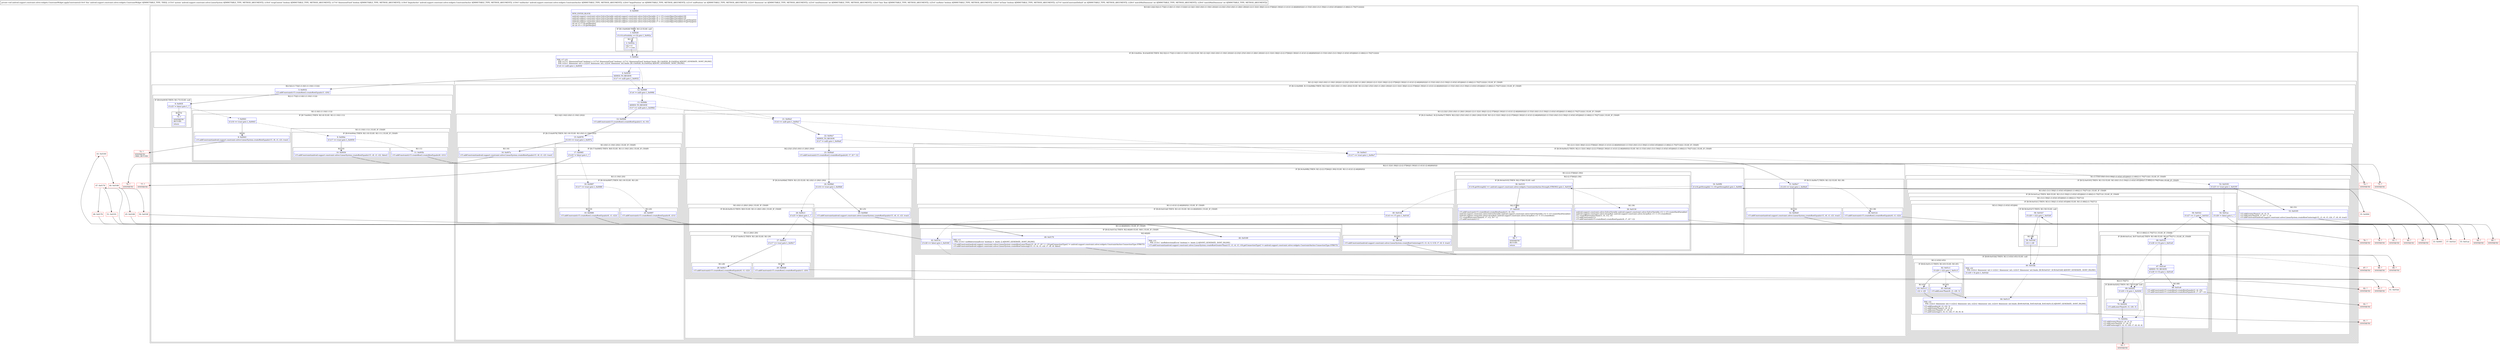 digraph "CFG forandroid.support.constraint.solver.widgets.ConstraintWidget.applyConstraints(Landroid\/support\/constraint\/solver\/LinearSystem;ZZLandroid\/support\/constraint\/solver\/widgets\/ConstraintAnchor;Landroid\/support\/constraint\/solver\/widgets\/ConstraintAnchor;IIIIFZZIII)V" {
subgraph cluster_Region_1954562437 {
label = "R(3:0|(1:2)|(2:5|(2:(1:73)|(1:(1:8)(1:(1:10)(1:11)))))(1:(2:14|(1:16)(1:(0)(1:(1:19)(1:20))))(1:(2:23|(1:25)(1:(0)(1:(1:28)(1:29))))(1:(2:(1:32)(1:38)|(1:(2:(2:37|84)|(1:39)))(1:(1:41)(1:(2:46|49)(0))))(1:(1:53)(1:(0)(1:(3:(1:59)|(1:(1:63)(1:65))|64)(1:(1:68)(2:(1:70)|71)))))))))";
node [shape=record,color=blue];
Node_0 [shape=record,label="{0\:\ 0x0000|MTH_ENTER_BLOCK\l|android.support.constraint.solver.SolverVariable android.support.constraint.solver.SolverVariable r3 = r15.createObjectVariable(r18)\landroid.support.constraint.solver.SolverVariable android.support.constraint.solver.SolverVariable r8 = r15.createObjectVariable(r19)\landroid.support.constraint.solver.SolverVariable android.support.constraint.solver.SolverVariable r4 = r15.createObjectVariable(r18.getTarget())\landroid.support.constraint.solver.SolverVariable android.support.constraint.solver.SolverVariable r7 = r15.createObjectVariable(r19.getTarget())\lint int r5 = r18.getMargin()\lint int r9 = r19.getMargin()\l}"];
subgraph cluster_IfRegion_65586968 {
label = "IF [B:1:0x0028] THEN: R(1:2) ELSE: null";
node [shape=record,color=blue];
Node_1 [shape=record,label="{1\:\ 0x0028|if (r14.mVisibility == 8) goto L_0x002a\l}"];
subgraph cluster_Region_394947069 {
label = "R(1:2)";
node [shape=record,color=blue];
Node_2 [shape=record,label="{2\:\ 0x002a|r22 = 0\lr17 = true\l}"];
}
}
subgraph cluster_IfRegion_1873189153 {
label = "IF [B:3:0x002e, B:4:0x0030] THEN: R(2:5|(2:(1:73)|(1:(1:8)(1:(1:10)(1:11))))) ELSE: R(1:(2:14|(1:16)(1:(0)(1:(1:19)(1:20))))(1:(2:23|(1:25)(1:(0)(1:(1:28)(1:29))))(1:(2:(1:32)(1:38)|(1:(2:(2:37|84)|(1:39)))(1:(1:41)(1:(2:46|49)(0))))(1:(1:53)(1:(0)(1:(3:(1:59)|(1:(1:63)(1:65))|64)(1:(1:68)(2:(1:70)|71))))))))";
node [shape=record,color=blue];
Node_3 [shape=record,label="{3\:\ 0x002e|PHI: r17 r22 \l  PHI: (r17v1 'dimensionFixed' boolean) = (r17v0 'dimensionFixed' boolean), (r17v2 'dimensionFixed' boolean) binds: [B:1:0x0028, B:2:0x002a] A[DONT_GENERATE, DONT_INLINE]\l  PHI: (r22v1 'dimension' int) = (r22v0 'dimension' int), (r22v6 'dimension' int) binds: [B:1:0x0028, B:2:0x002a] A[DONT_GENERATE, DONT_INLINE]\l|if (r4 == null) goto L_0x0030\l}"];
Node_4 [shape=record,label="{4\:\ 0x0030|ADDED_TO_REGION\l|if (r7 == null) goto L_0x0032\l}"];
subgraph cluster_Region_1982736600 {
label = "R(2:5|(2:(1:73)|(1:(1:8)(1:(1:10)(1:11)))))";
node [shape=record,color=blue];
Node_5 [shape=record,label="{5\:\ 0x0032|r15.addConstraint(r15.createRow().createRowEquals(r3, r20))\l}"];
subgraph cluster_Region_1017219754 {
label = "R(2:(1:73)|(1:(1:8)(1:(1:10)(1:11))))";
node [shape=record,color=blue];
subgraph cluster_IfRegion_441347148 {
label = "IF [B:6:0x003f] THEN: R(1:73) ELSE: null";
node [shape=record,color=blue];
Node_6 [shape=record,label="{6\:\ 0x003f|if (r25 != false) goto L_?\l}"];
subgraph cluster_Region_1608235034 {
label = "R(1:73)";
node [shape=record,color=blue];
Node_73 [shape=record,label="{73\:\ ?|SYNTHETIC\lRETURN\l|return\l}"];
}
}
subgraph cluster_Region_458946461 {
label = "R(1:(1:8)(1:(1:10)(1:11)))";
node [shape=record,color=blue];
subgraph cluster_IfRegion_731830918 {
label = "IF [B:7:0x0041] THEN: R(1:8) ELSE: R(1:(1:10)(1:11))";
node [shape=record,color=blue];
Node_7 [shape=record,label="{7\:\ 0x0041|if (r16 == true) goto L_0x0043\l}"];
subgraph cluster_Region_189042142 {
label = "R(1:8)";
node [shape=record,color=blue];
Node_8 [shape=record,label="{8\:\ 0x0043|r15.addConstraint(android.support.constraint.solver.LinearSystem.createRowEquals(r15, r8, r3, r23, true))\l}"];
}
subgraph cluster_Region_1121714101 {
label = "R(1:(1:10)(1:11)) | ELSE_IF_CHAIN\l";
node [shape=record,color=blue];
subgraph cluster_IfRegion_1078101148 {
label = "IF [B:9:0x004e] THEN: R(1:10) ELSE: R(1:11) | ELSE_IF_CHAIN\l";
node [shape=record,color=blue];
Node_9 [shape=record,label="{9\:\ 0x004e|if (r17 == true) goto L_0x0050\l}"];
subgraph cluster_Region_1185173203 {
label = "R(1:10)";
node [shape=record,color=blue];
Node_10 [shape=record,label="{10\:\ 0x0050|r15.addConstraint(android.support.constraint.solver.LinearSystem.createRowEquals(r15, r8, r3, r22, false))\l}"];
}
subgraph cluster_Region_30091294 {
label = "R(1:11)";
node [shape=record,color=blue];
Node_11 [shape=record,label="{11\:\ 0x005b|r15.addConstraint(r15.createRow().createRowEquals(r8, r21))\l}"];
}
}
}
}
}
}
}
subgraph cluster_Region_208168214 {
label = "R(1:(2:14|(1:16)(1:(0)(1:(1:19)(1:20))))(1:(2:23|(1:25)(1:(0)(1:(1:28)(1:29))))(1:(2:(1:32)(1:38)|(1:(2:(2:37|84)|(1:39)))(1:(1:41)(1:(2:46|49)(0))))(1:(1:53)(1:(0)(1:(3:(1:59)|(1:(1:63)(1:65))|64)(1:(1:68)(2:(1:70)|71)))))))) | ELSE_IF_CHAIN\l";
node [shape=record,color=blue];
subgraph cluster_IfRegion_938858259 {
label = "IF [B:12:0x0069, B:13:0x006b] THEN: R(2:14|(1:16)(1:(0)(1:(1:19)(1:20)))) ELSE: R(1:(2:23|(1:25)(1:(0)(1:(1:28)(1:29))))(1:(2:(1:32)(1:38)|(1:(2:(2:37|84)|(1:39)))(1:(1:41)(1:(2:46|49)(0))))(1:(1:53)(1:(0)(1:(3:(1:59)|(1:(1:63)(1:65))|64)(1:(1:68)(2:(1:70)|71))))))) | ELSE_IF_CHAIN\l";
node [shape=record,color=blue];
Node_12 [shape=record,label="{12\:\ 0x0069|if (r4 != null) goto L_0x006b\l}"];
Node_13 [shape=record,label="{13\:\ 0x006b|ADDED_TO_REGION\l|if (r7 == null) goto L_0x006d\l}"];
subgraph cluster_Region_811512811 {
label = "R(2:14|(1:16)(1:(0)(1:(1:19)(1:20))))";
node [shape=record,color=blue];
Node_14 [shape=record,label="{14\:\ 0x006d|r15.addConstraint(r15.createRow().createRowEquals(r3, r4, r5))\l}"];
subgraph cluster_IfRegion_1375716599 {
label = "IF [B:15:0x0078] THEN: R(1:16) ELSE: R(1:(0)(1:(1:19)(1:20)))";
node [shape=record,color=blue];
Node_15 [shape=record,label="{15\:\ 0x0078|if (r16 == true) goto L_0x007a\l}"];
subgraph cluster_Region_925967824 {
label = "R(1:16)";
node [shape=record,color=blue];
Node_16 [shape=record,label="{16\:\ 0x007a|r15.addConstraint(android.support.constraint.solver.LinearSystem.createRowEquals(r15, r8, r3, r23, true))\l}"];
}
subgraph cluster_Region_1279569706 {
label = "R(1:(0)(1:(1:19)(1:20))) | ELSE_IF_CHAIN\l";
node [shape=record,color=blue];
subgraph cluster_IfRegion_418817114 {
label = "IF [B:17:0x0085] THEN: R(0) ELSE: R(1:(1:19)(1:20)) | ELSE_IF_CHAIN\l";
node [shape=record,color=blue];
Node_17 [shape=record,label="{17\:\ 0x0085|if (r25 != false) goto L_?\l}"];
subgraph cluster_Region_1475945095 {
label = "R(0)";
node [shape=record,color=blue];
}
subgraph cluster_Region_2014223603 {
label = "R(1:(1:19)(1:20))";
node [shape=record,color=blue];
subgraph cluster_IfRegion_291127591 {
label = "IF [B:18:0x0087] THEN: R(1:19) ELSE: R(1:20)";
node [shape=record,color=blue];
Node_18 [shape=record,label="{18\:\ 0x0087|if (r17 == true) goto L_0x0089\l}"];
subgraph cluster_Region_414475413 {
label = "R(1:19)";
node [shape=record,color=blue];
Node_19 [shape=record,label="{19\:\ 0x0089|r15.addConstraint(r15.createRow().createRowEquals(r8, r3, r22))\l}"];
}
subgraph cluster_Region_396969430 {
label = "R(1:20)";
node [shape=record,color=blue];
Node_20 [shape=record,label="{20\:\ 0x0097|r15.addConstraint(r15.createRow().createRowEquals(r8, r21))\l}"];
}
}
}
}
}
}
}
subgraph cluster_Region_1017377570 {
label = "R(1:(2:23|(1:25)(1:(0)(1:(1:28)(1:29))))(1:(2:(1:32)(1:38)|(1:(2:(2:37|84)|(1:39)))(1:(1:41)(1:(2:46|49)(0))))(1:(1:53)(1:(0)(1:(3:(1:59)|(1:(1:63)(1:65))|64)(1:(1:68)(2:(1:70)|71))))))) | ELSE_IF_CHAIN\l";
node [shape=record,color=blue];
subgraph cluster_IfRegion_1781507022 {
label = "IF [B:21:0x00a5, B:22:0x00a7] THEN: R(2:23|(1:25)(1:(0)(1:(1:28)(1:29)))) ELSE: R(1:(2:(1:32)(1:38)|(1:(2:(2:37|84)|(1:39)))(1:(1:41)(1:(2:46|49)(0))))(1:(1:53)(1:(0)(1:(3:(1:59)|(1:(1:63)(1:65))|64)(1:(1:68)(2:(1:70)|71)))))) | ELSE_IF_CHAIN\l";
node [shape=record,color=blue];
Node_21 [shape=record,label="{21\:\ 0x00a5|if (r4 == null) goto L_0x00a7\l}"];
Node_22 [shape=record,label="{22\:\ 0x00a7|ADDED_TO_REGION\l|if (r7 != null) goto L_0x00a9\l}"];
subgraph cluster_Region_1547873003 {
label = "R(2:23|(1:25)(1:(0)(1:(1:28)(1:29))))";
node [shape=record,color=blue];
Node_23 [shape=record,label="{23\:\ 0x00a9|r15.addConstraint(r15.createRow().createRowEquals(r8, r7, r9 * \-1))\l}"];
subgraph cluster_IfRegion_575673131 {
label = "IF [B:24:0x00b6] THEN: R(1:25) ELSE: R(1:(0)(1:(1:28)(1:29)))";
node [shape=record,color=blue];
Node_24 [shape=record,label="{24\:\ 0x00b6|if (r16 == true) goto L_0x00b8\l}"];
subgraph cluster_Region_2088919942 {
label = "R(1:25)";
node [shape=record,color=blue];
Node_25 [shape=record,label="{25\:\ 0x00b8|r15.addConstraint(android.support.constraint.solver.LinearSystem.createRowEquals(r15, r8, r3, r23, true))\l}"];
}
subgraph cluster_Region_775285398 {
label = "R(1:(0)(1:(1:28)(1:29))) | ELSE_IF_CHAIN\l";
node [shape=record,color=blue];
subgraph cluster_IfRegion_1831191822 {
label = "IF [B:26:0x00c3] THEN: R(0) ELSE: R(1:(1:28)(1:29)) | ELSE_IF_CHAIN\l";
node [shape=record,color=blue];
Node_26 [shape=record,label="{26\:\ 0x00c3|if (r25 != false) goto L_?\l}"];
subgraph cluster_Region_1320948075 {
label = "R(0)";
node [shape=record,color=blue];
}
subgraph cluster_Region_1817676508 {
label = "R(1:(1:28)(1:29))";
node [shape=record,color=blue];
subgraph cluster_IfRegion_1840753818 {
label = "IF [B:27:0x00c5] THEN: R(1:28) ELSE: R(1:29)";
node [shape=record,color=blue];
Node_27 [shape=record,label="{27\:\ 0x00c5|if (r17 == true) goto L_0x00c7\l}"];
subgraph cluster_Region_956716566 {
label = "R(1:28)";
node [shape=record,color=blue];
Node_28 [shape=record,label="{28\:\ 0x00c7|r15.addConstraint(r15.createRow().createRowEquals(r8, r3, r22))\l}"];
}
subgraph cluster_Region_120060739 {
label = "R(1:29)";
node [shape=record,color=blue];
Node_29 [shape=record,label="{29\:\ 0x00d6|r15.addConstraint(r15.createRow().createRowEquals(r3, r20))\l}"];
}
}
}
}
}
}
}
subgraph cluster_Region_788076951 {
label = "R(1:(2:(1:32)(1:38)|(1:(2:(2:37|84)|(1:39)))(1:(1:41)(1:(2:46|49)(0))))(1:(1:53)(1:(0)(1:(3:(1:59)|(1:(1:63)(1:65))|64)(1:(1:68)(2:(1:70)|71)))))) | ELSE_IF_CHAIN\l";
node [shape=record,color=blue];
subgraph cluster_IfRegion_14705258 {
label = "IF [B:30:0x00e5] THEN: R(2:(1:32)(1:38)|(1:(2:(2:37|84)|(1:39)))(1:(1:41)(1:(2:46|49)(0)))) ELSE: R(1:(1:53)(1:(0)(1:(3:(1:59)|(1:(1:63)(1:65))|64)(1:(1:68)(2:(1:70)|71))))) | ELSE_IF_CHAIN\l";
node [shape=record,color=blue];
Node_30 [shape=record,label="{30\:\ 0x00e5|if (r17 == true) goto L_0x00e7\l}"];
subgraph cluster_Region_1353779648 {
label = "R(2:(1:32)(1:38)|(1:(2:(2:37|84)|(1:39)))(1:(1:41)(1:(2:46|49)(0))))";
node [shape=record,color=blue];
subgraph cluster_IfRegion_11709488 {
label = "IF [B:31:0x00e7] THEN: R(1:32) ELSE: R(1:38)";
node [shape=record,color=blue];
Node_31 [shape=record,label="{31\:\ 0x00e7|if (r16 == true) goto L_0x00e9\l}"];
subgraph cluster_Region_1007466494 {
label = "R(1:32)";
node [shape=record,color=blue];
Node_32 [shape=record,label="{32\:\ 0x00e9|r15.addConstraint(android.support.constraint.solver.LinearSystem.createRowEquals(r15, r8, r3, r23, true))\l}"];
}
subgraph cluster_Region_1400733098 {
label = "R(1:38)";
node [shape=record,color=blue];
Node_38 [shape=record,label="{38\:\ 0x0122|r15.addConstraint(r15.createRow().createRowEquals(r8, r3, r22))\l}"];
}
}
subgraph cluster_IfRegion_1717643280 {
label = "IF [B:34:0x00fb] THEN: R(1:(2:(2:37|84)|(1:39))) ELSE: R(1:(1:41)(1:(2:46|49)(0)))";
node [shape=record,color=blue];
Node_34 [shape=record,label="{34\:\ 0x00fb|if (r18.getStrength() != r19.getStrength()) goto L_0x00fd\l}"];
subgraph cluster_Region_1704060292 {
label = "R(1:(2:(2:37|84)|(1:39)))";
node [shape=record,color=blue];
subgraph cluster_Region_1035345919 {
label = "R(2:(2:37|84)|(1:39))";
node [shape=record,color=blue];
subgraph cluster_IfRegion_678491989 {
label = "IF [B:36:0x0103] THEN: R(2:37|84) ELSE: null";
node [shape=record,color=blue];
Node_36 [shape=record,label="{36\:\ 0x0103|if (r18.getStrength() == android.support.constraint.solver.widgets.ConstraintAnchor.Strength.STRONG) goto L_0x0105\l}"];
subgraph cluster_Region_1480603445 {
label = "R(2:37|84)";
node [shape=record,color=blue];
Node_37 [shape=record,label="{37\:\ 0x0105|r15.addConstraint(r15.createRow().createRowEquals(r3, r4, r5))\landroid.support.constraint.solver.SolverVariable android.support.constraint.solver.SolverVariable r12 = r15.createSlackVariable()\landroid.support.constraint.solver.ArrayRow android.support.constraint.solver.ArrayRow r11 = r15.createRow()\lr11.createRowLowerThan(r8, r7, r12, r9 * \-1)\lr15.addConstraint(r11)\l}"];
Node_84 [shape=record,label="{84\:\ ?|SYNTHETIC\lRETURN\l|return\l}"];
}
}
subgraph cluster_Region_1610949277 {
label = "R(1:39)";
node [shape=record,color=blue];
Node_39 [shape=record,label="{39\:\ 0x0130|android.support.constraint.solver.SolverVariable android.support.constraint.solver.SolverVariable r12 = r15.createSlackVariable()\landroid.support.constraint.solver.ArrayRow android.support.constraint.solver.ArrayRow r11 = r15.createRow()\lr11.createRowGreaterThan(r3, r4, r12, r5)\lr15.addConstraint(r11)\lr15.addConstraint(r15.createRow().createRowEquals(r8, r7, r9 * \-1))\l}"];
}
}
}
subgraph cluster_Region_1195273187 {
label = "R(1:(1:41)(1:(2:46|49)(0))) | ELSE_IF_CHAIN\l";
node [shape=record,color=blue];
subgraph cluster_IfRegion_603146642 {
label = "IF [B:40:0x014d] THEN: R(1:41) ELSE: R(1:(2:46|49)(0)) | ELSE_IF_CHAIN\l";
node [shape=record,color=blue];
Node_40 [shape=record,label="{40\:\ 0x014d|if (r4 == r7) goto L_0x014f\l}"];
subgraph cluster_Region_972016164 {
label = "R(1:41)";
node [shape=record,color=blue];
Node_41 [shape=record,label="{41\:\ 0x014f|r15.addConstraint(android.support.constraint.solver.LinearSystem.createRowCentering(r15, r3, r4, 0, 0.5f, r7, r8, 0, true))\l}"];
}
subgraph cluster_Region_761858885 {
label = "R(1:(2:46|49)(0)) | ELSE_IF_CHAIN\l";
node [shape=record,color=blue];
subgraph cluster_IfRegion_539861232 {
label = "IF [B:42:0x015e] THEN: R(2:46|49) ELSE: R(0) | ELSE_IF_CHAIN\l";
node [shape=record,color=blue];
Node_42 [shape=record,label="{42\:\ 0x015e|if (r26 == false) goto L_0x0160\l}"];
subgraph cluster_Region_21455006 {
label = "R(2:46|49)";
node [shape=record,color=blue];
Node_46 [shape=record,label="{46\:\ 0x0169|PHI: r13 \l  PHI: (r13v1 'useBidirectionalError' boolean) =  binds: [] A[DONT_GENERATE, DONT_INLINE]\l|r15.addConstraint(android.support.constraint.solver.LinearSystem.createRowGreaterThan(r15, r3, r4, r5, r18.getConnectionType() != android.support.constraint.solver.widgets.ConstraintAnchor.ConnectionType.STRICT))\l}"];
Node_49 [shape=record,label="{49\:\ 0x0179|PHI: r13 \l  PHI: (r13v3 'useBidirectionalError' boolean) =  binds: [] A[DONT_GENERATE, DONT_INLINE]\l|r15.addConstraint(android.support.constraint.solver.LinearSystem.createRowLowerThan(r15, r8, r7, r9 * \-1, r19.getConnectionType() != android.support.constraint.solver.widgets.ConstraintAnchor.ConnectionType.STRICT))\lr15.addConstraint(android.support.constraint.solver.LinearSystem.createRowCentering(r15, r3, r4, r5, r24, r7, r8, r9, false))\l}"];
}
subgraph cluster_Region_264778239 {
label = "R(0)";
node [shape=record,color=blue];
}
}
}
}
}
}
}
subgraph cluster_Region_1000153750 {
label = "R(1:(1:53)(1:(0)(1:(3:(1:59)|(1:(1:63)(1:65))|64)(1:(1:68)(2:(1:70)|71))))) | ELSE_IF_CHAIN\l";
node [shape=record,color=blue];
subgraph cluster_IfRegion_1590375811 {
label = "IF [B:52:0x0193] THEN: R(1:53) ELSE: R(1:(0)(1:(3:(1:59)|(1:(1:63)(1:65))|64)(1:(1:68)(2:(1:70)|71)))) | ELSE_IF_CHAIN\l";
node [shape=record,color=blue];
Node_52 [shape=record,label="{52\:\ 0x0193|if (r25 == true) goto L_0x0195\l}"];
subgraph cluster_Region_1491539484 {
label = "R(1:53)";
node [shape=record,color=blue];
Node_53 [shape=record,label="{53\:\ 0x0195|r15.addGreaterThan(r3, r4, r5, 3)\lr15.addLowerThan(r8, r7, r9 * \-1, 3)\lr15.addConstraint(android.support.constraint.solver.LinearSystem.createRowCentering(r15, r3, r4, r5, r24, r7, r8, r9, true))\l}"];
}
subgraph cluster_Region_330052746 {
label = "R(1:(0)(1:(3:(1:59)|(1:(1:63)(1:65))|64)(1:(1:68)(2:(1:70)|71)))) | ELSE_IF_CHAIN\l";
node [shape=record,color=blue];
subgraph cluster_IfRegion_1571141833 {
label = "IF [B:54:0x01ac] THEN: R(0) ELSE: R(1:(3:(1:59)|(1:(1:63)(1:65))|64)(1:(1:68)(2:(1:70)|71))) | ELSE_IF_CHAIN\l";
node [shape=record,color=blue];
Node_54 [shape=record,label="{54\:\ 0x01ac|if (r26 != false) goto L_?\l}"];
subgraph cluster_Region_268347513 {
label = "R(0)";
node [shape=record,color=blue];
}
subgraph cluster_Region_144634664 {
label = "R(1:(3:(1:59)|(1:(1:63)(1:65))|64)(1:(1:68)(2:(1:70)|71)))";
node [shape=record,color=blue];
subgraph cluster_IfRegion_2061799125 {
label = "IF [B:56:0x01b1] THEN: R(3:(1:59)|(1:(1:63)(1:65))|64) ELSE: R(1:(1:68)(2:(1:70)|71))";
node [shape=record,color=blue];
Node_56 [shape=record,label="{56\:\ 0x01b1|if (r27 == 1) goto L_0x01b3\l}"];
subgraph cluster_Region_1447461054 {
label = "R(3:(1:59)|(1:(1:63)(1:65))|64)";
node [shape=record,color=blue];
subgraph cluster_IfRegion_183960240 {
label = "IF [B:58:0x01b7] THEN: R(1:59) ELSE: null";
node [shape=record,color=blue];
Node_58 [shape=record,label="{58\:\ 0x01b7|if (r28 \> r22) goto L_0x01b9\l}"];
subgraph cluster_Region_1882246903 {
label = "R(1:59)";
node [shape=record,color=blue];
Node_59 [shape=record,label="{59\:\ 0x01b9|r22 = r28\l}"];
}
}
subgraph cluster_IfRegion_256402538 {
label = "IF [B:60:0x01bb] THEN: R(1:(1:63)(1:65)) ELSE: null";
node [shape=record,color=blue];
Node_60 [shape=record,label="{60\:\ 0x01bb|PHI: r22 \l  PHI: (r22v2 'dimension' int) = (r22v1 'dimension' int), (r22v5 'dimension' int) binds: [B:58:0x01b7, B:59:0x01b9] A[DONT_GENERATE, DONT_INLINE]\l|if (r29 \> 0) goto L_0x01bd\l}"];
subgraph cluster_Region_1359266160 {
label = "R(1:(1:63)(1:65))";
node [shape=record,color=blue];
subgraph cluster_IfRegion_1674881890 {
label = "IF [B:62:0x01c1] THEN: R(1:63) ELSE: R(1:65)";
node [shape=record,color=blue];
Node_62 [shape=record,label="{62\:\ 0x01c1|if (r29 \< r22) goto L_0x01c3\l}"];
subgraph cluster_Region_367367833 {
label = "R(1:63)";
node [shape=record,color=blue];
Node_63 [shape=record,label="{63\:\ 0x01c3|r22 = r29\l}"];
}
subgraph cluster_Region_289396311 {
label = "R(1:65)";
node [shape=record,color=blue];
Node_65 [shape=record,label="{65\:\ 0x01dd|r15.addLowerThan(r8, r3, r29, 3)\l}"];
}
}
}
}
Node_64 [shape=record,label="{64\:\ 0x01c5|PHI: r22 \l  PHI: (r22v3 'dimension' int) = (r22v2 'dimension' int), (r22v2 'dimension' int), (r22v4 'dimension' int) binds: [B:60:0x01bb, B:65:0x01dd, B:63:0x01c3] A[DONT_GENERATE, DONT_INLINE]\l|r15.addEquality(r8, r3, r22, 3)\lr15.addGreaterThan(r3, r4, r5, 2)\lr15.addLowerThan(r8, r7, \-r9, 2)\lr15.addCentering(r3, r4, r5, r24, r7, r8, r9, 4)\l}"];
}
subgraph cluster_Region_1497549691 {
label = "R(1:(1:68)(2:(1:70)|71)) | ELSE_IF_CHAIN\l";
node [shape=record,color=blue];
subgraph cluster_IfRegion_775593570 {
label = "IF [B:66:0x01e4, B:67:0x01e6] THEN: R(1:68) ELSE: R(2:(1:70)|71) | ELSE_IF_CHAIN\l";
node [shape=record,color=blue];
Node_66 [shape=record,label="{66\:\ 0x01e4|if (r28 == 0) goto L_0x01e6\l}"];
Node_67 [shape=record,label="{67\:\ 0x01e6|ADDED_TO_REGION\l|if (r29 == 0) goto L_0x01e8\l}"];
subgraph cluster_Region_1824475512 {
label = "R(1:68)";
node [shape=record,color=blue];
Node_68 [shape=record,label="{68\:\ 0x01e8|r15.addConstraint(r15.createRow().createRowEquals(r3, r4, r5))\lr15.addConstraint(r15.createRow().createRowEquals(r8, r7, r9 * \-1))\l}"];
}
subgraph cluster_Region_1667897277 {
label = "R(2:(1:70)|71)";
node [shape=record,color=blue];
subgraph cluster_IfRegion_1752416124 {
label = "IF [B:69:0x0202] THEN: R(1:70) ELSE: null";
node [shape=record,color=blue];
Node_69 [shape=record,label="{69\:\ 0x0202|if (r29 \> 0) goto L_0x0204\l}"];
subgraph cluster_Region_201909509 {
label = "R(1:70)";
node [shape=record,color=blue];
Node_70 [shape=record,label="{70\:\ 0x0204|r15.addLowerThan(r8, r3, r29, 3)\l}"];
}
}
Node_71 [shape=record,label="{71\:\ 0x020a|r15.addGreaterThan(r3, r4, r5, 2)\lr15.addLowerThan(r8, r7, \-r9, 2)\lr15.addCentering(r3, r4, r5, r24, r7, r8, r9, 4)\l}"];
}
}
}
}
}
}
}
}
}
}
}
}
}
}
}
}
}
Node_33 [shape=record,color=red,label="{33\:\ 0x00f3}"];
Node_35 [shape=record,color=red,label="{35\:\ 0x00fd}"];
Node_43 [shape=record,color=red,label="{43\:\ 0x0160}"];
Node_44 [shape=record,color=red,label="{44\:\ 0x0166}"];
Node_45 [shape=record,color=red,label="{45\:\ 0x0168}"];
Node_47 [shape=record,color=red,label="{47\:\ 0x0176}"];
Node_48 [shape=record,color=red,label="{48\:\ 0x0178}"];
Node_50 [shape=record,color=red,label="{50\:\ 0x018f}"];
Node_51 [shape=record,color=red,label="{51\:\ 0x0191}"];
Node_55 [shape=record,color=red,label="{55\:\ 0x01ae}"];
Node_57 [shape=record,color=red,label="{57\:\ 0x01b3}"];
Node_61 [shape=record,color=red,label="{61\:\ 0x01bd}"];
Node_72 [shape=record,color=red,label="{72\:\ ?|SYNTHETIC\lORIG_RETURN\l}"];
Node_74 [shape=record,color=red,label="{74\:\ ?|SYNTHETIC\l}"];
Node_75 [shape=record,color=red,label="{75\:\ ?|SYNTHETIC\l}"];
Node_76 [shape=record,color=red,label="{76\:\ ?|SYNTHETIC\l}"];
Node_77 [shape=record,color=red,label="{77\:\ ?|SYNTHETIC\l}"];
Node_78 [shape=record,color=red,label="{78\:\ ?|SYNTHETIC\l}"];
Node_79 [shape=record,color=red,label="{79\:\ ?|SYNTHETIC\l}"];
Node_80 [shape=record,color=red,label="{80\:\ ?|SYNTHETIC\l}"];
Node_81 [shape=record,color=red,label="{81\:\ ?|SYNTHETIC\l}"];
Node_82 [shape=record,color=red,label="{82\:\ ?|SYNTHETIC\l}"];
Node_83 [shape=record,color=red,label="{83\:\ ?|SYNTHETIC\l}"];
Node_85 [shape=record,color=red,label="{85\:\ ?|SYNTHETIC\l}"];
Node_86 [shape=record,color=red,label="{86\:\ ?|SYNTHETIC\l}"];
Node_87 [shape=record,color=red,label="{87\:\ ?|SYNTHETIC\l}"];
Node_88 [shape=record,color=red,label="{88\:\ ?|SYNTHETIC\l}"];
Node_89 [shape=record,color=red,label="{89\:\ ?|SYNTHETIC\l}"];
Node_90 [shape=record,color=red,label="{90\:\ ?|SYNTHETIC\l}"];
Node_91 [shape=record,color=red,label="{91\:\ ?|SYNTHETIC\l}"];
Node_92 [shape=record,color=red,label="{92\:\ ?|SYNTHETIC\l}"];
Node_93 [shape=record,color=red,label="{93\:\ ?|SYNTHETIC\l}"];
MethodNode[shape=record,label="{private void android.support.constraint.solver.widgets.ConstraintWidget.applyConstraints((r14v0 'this' android.support.constraint.solver.widgets.ConstraintWidget A[IMMUTABLE_TYPE, THIS]), (r15v0 'system' android.support.constraint.solver.LinearSystem A[IMMUTABLE_TYPE, METHOD_ARGUMENT]), (r16v0 'wrapContent' boolean A[IMMUTABLE_TYPE, METHOD_ARGUMENT]), (r17v0 'dimensionFixed' boolean A[IMMUTABLE_TYPE, METHOD_ARGUMENT]), (r18v0 'beginAnchor' android.support.constraint.solver.widgets.ConstraintAnchor A[IMMUTABLE_TYPE, METHOD_ARGUMENT]), (r19v0 'endAnchor' android.support.constraint.solver.widgets.ConstraintAnchor A[IMMUTABLE_TYPE, METHOD_ARGUMENT]), (r20v0 'beginPosition' int A[IMMUTABLE_TYPE, METHOD_ARGUMENT]), (r21v0 'endPosition' int A[IMMUTABLE_TYPE, METHOD_ARGUMENT]), (r22v0 'dimension' int A[IMMUTABLE_TYPE, METHOD_ARGUMENT]), (r23v0 'minDimension' int A[IMMUTABLE_TYPE, METHOD_ARGUMENT]), (r24v0 'bias' float A[IMMUTABLE_TYPE, METHOD_ARGUMENT]), (r25v0 'useRatio' boolean A[IMMUTABLE_TYPE, METHOD_ARGUMENT]), (r26v0 'inChain' boolean A[IMMUTABLE_TYPE, METHOD_ARGUMENT]), (r27v0 'matchConstraintDefault' int A[IMMUTABLE_TYPE, METHOD_ARGUMENT]), (r28v0 'matchMinDimension' int A[IMMUTABLE_TYPE, METHOD_ARGUMENT]), (r29v0 'matchMaxDimension' int A[IMMUTABLE_TYPE, METHOD_ARGUMENT])) }"];
MethodNode -> Node_0;
Node_0 -> Node_1;
Node_1 -> Node_2;
Node_1 -> Node_3[style=dashed];
Node_2 -> Node_3;
Node_3 -> Node_4;
Node_3 -> Node_12[style=dashed];
Node_4 -> Node_5;
Node_4 -> Node_12[style=dashed];
Node_5 -> Node_6;
Node_6 -> Node_7[style=dashed];
Node_6 -> Node_73;
Node_7 -> Node_8;
Node_7 -> Node_9[style=dashed];
Node_8 -> Node_72;
Node_9 -> Node_10;
Node_9 -> Node_11[style=dashed];
Node_10 -> Node_74;
Node_11 -> Node_75;
Node_12 -> Node_13;
Node_12 -> Node_21[style=dashed];
Node_13 -> Node_14;
Node_13 -> Node_21[style=dashed];
Node_14 -> Node_15;
Node_15 -> Node_16;
Node_15 -> Node_17[style=dashed];
Node_16 -> Node_76;
Node_17 -> Node_18[style=dashed];
Node_17 -> Node_77;
Node_18 -> Node_19;
Node_18 -> Node_20[style=dashed];
Node_19 -> Node_78;
Node_20 -> Node_79;
Node_21 -> Node_22;
Node_21 -> Node_30[style=dashed];
Node_22 -> Node_23;
Node_22 -> Node_30[style=dashed];
Node_23 -> Node_24;
Node_24 -> Node_25;
Node_24 -> Node_26[style=dashed];
Node_25 -> Node_80;
Node_26 -> Node_27[style=dashed];
Node_26 -> Node_81;
Node_27 -> Node_28;
Node_27 -> Node_29[style=dashed];
Node_28 -> Node_82;
Node_29 -> Node_83;
Node_30 -> Node_31;
Node_30 -> Node_52[style=dashed];
Node_31 -> Node_32;
Node_31 -> Node_38[style=dashed];
Node_32 -> Node_33;
Node_38 -> Node_33;
Node_34 -> Node_35;
Node_34 -> Node_40[style=dashed];
Node_36 -> Node_37;
Node_36 -> Node_39[style=dashed];
Node_37 -> Node_84;
Node_39 -> Node_85;
Node_40 -> Node_41;
Node_40 -> Node_42[style=dashed];
Node_41 -> Node_86;
Node_42 -> Node_43;
Node_42 -> Node_87[style=dashed];
Node_46 -> Node_47;
Node_49 -> Node_88;
Node_52 -> Node_53;
Node_52 -> Node_54[style=dashed];
Node_53 -> Node_89;
Node_54 -> Node_55[style=dashed];
Node_54 -> Node_90;
Node_56 -> Node_57;
Node_56 -> Node_66[style=dashed];
Node_58 -> Node_59;
Node_58 -> Node_60[style=dashed];
Node_59 -> Node_60;
Node_60 -> Node_61;
Node_60 -> Node_64[style=dashed];
Node_62 -> Node_63;
Node_62 -> Node_65[style=dashed];
Node_63 -> Node_64;
Node_65 -> Node_64;
Node_64 -> Node_91;
Node_66 -> Node_67;
Node_66 -> Node_69[style=dashed];
Node_67 -> Node_68;
Node_67 -> Node_69[style=dashed];
Node_68 -> Node_92;
Node_69 -> Node_70;
Node_69 -> Node_71[style=dashed];
Node_70 -> Node_71;
Node_71 -> Node_93;
Node_33 -> Node_34;
Node_35 -> Node_36;
Node_43 -> Node_44;
Node_44 -> Node_45;
Node_44 -> Node_50;
Node_45 -> Node_46;
Node_47 -> Node_48;
Node_47 -> Node_51;
Node_48 -> Node_49;
Node_50 -> Node_46;
Node_51 -> Node_49;
Node_55 -> Node_56;
Node_57 -> Node_58;
Node_61 -> Node_62;
}

